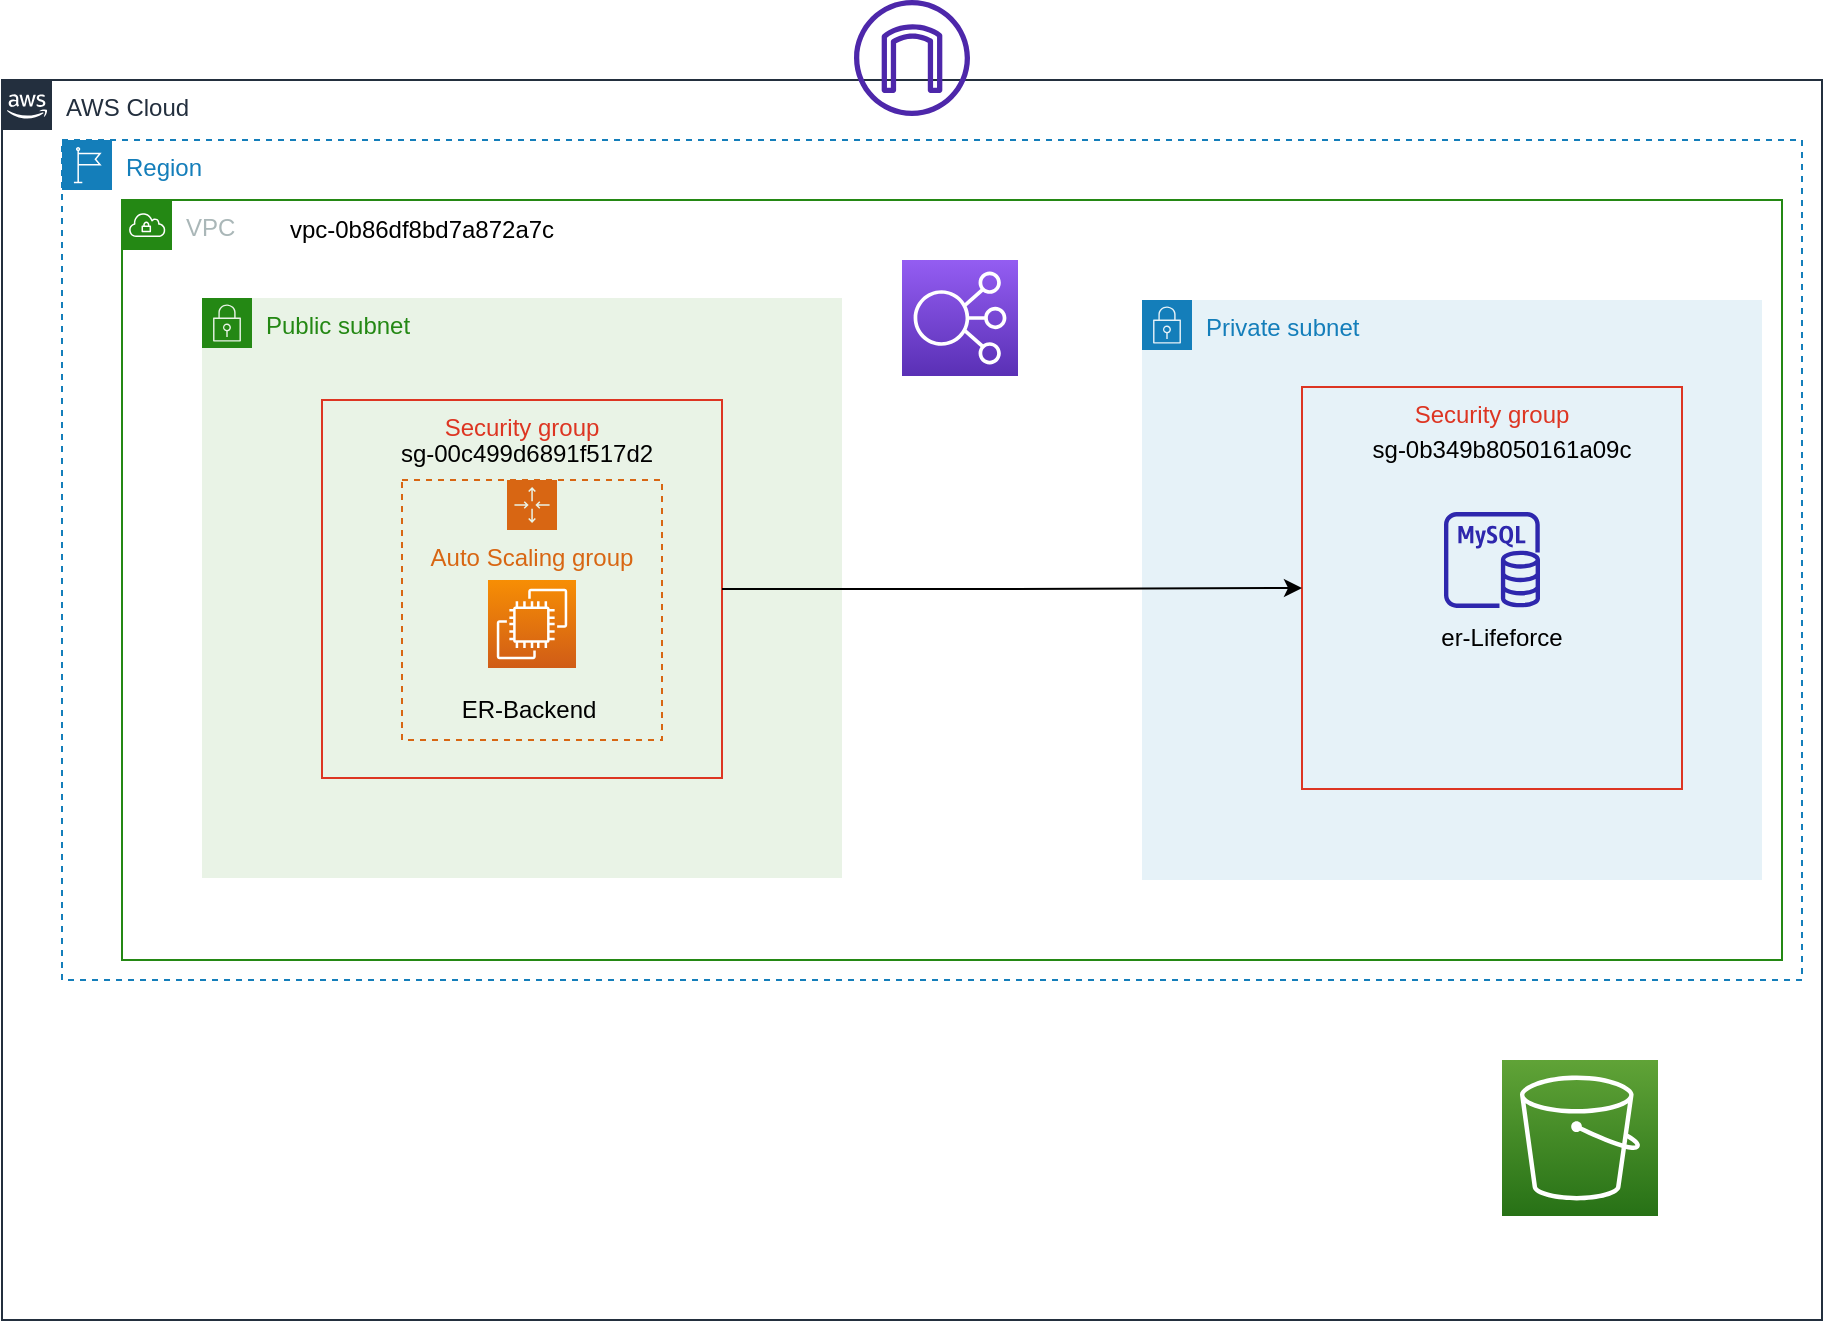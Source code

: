 <mxfile version="20.8.3" type="github">
  <diagram id="EOvXC8gpYLb7TujhmF_s" name="Page-1">
    <mxGraphModel dx="1923" dy="1576" grid="1" gridSize="10" guides="1" tooltips="1" connect="1" arrows="1" fold="1" page="1" pageScale="1" pageWidth="850" pageHeight="1100" math="0" shadow="0">
      <root>
        <mxCell id="0" />
        <mxCell id="1" parent="0" />
        <mxCell id="5pIbd-vVQexbnZ4Y1Vy5-4" value="AWS Cloud" style="points=[[0,0],[0.25,0],[0.5,0],[0.75,0],[1,0],[1,0.25],[1,0.5],[1,0.75],[1,1],[0.75,1],[0.5,1],[0.25,1],[0,1],[0,0.75],[0,0.5],[0,0.25]];outlineConnect=0;gradientColor=none;html=1;whiteSpace=wrap;fontSize=12;fontStyle=0;container=1;pointerEvents=0;collapsible=0;recursiveResize=0;shape=mxgraph.aws4.group;grIcon=mxgraph.aws4.group_aws_cloud_alt;strokeColor=#232F3E;fillColor=none;verticalAlign=top;align=left;spacingLeft=30;fontColor=#232F3E;dashed=0;" vertex="1" parent="1">
          <mxGeometry x="-100" y="-80" width="910" height="620" as="geometry" />
        </mxCell>
        <mxCell id="5pIbd-vVQexbnZ4Y1Vy5-5" value="Private subnet" style="points=[[0,0],[0.25,0],[0.5,0],[0.75,0],[1,0],[1,0.25],[1,0.5],[1,0.75],[1,1],[0.75,1],[0.5,1],[0.25,1],[0,1],[0,0.75],[0,0.5],[0,0.25]];outlineConnect=0;gradientColor=none;html=1;whiteSpace=wrap;fontSize=12;fontStyle=0;container=1;pointerEvents=0;collapsible=0;recursiveResize=0;shape=mxgraph.aws4.group;grIcon=mxgraph.aws4.group_security_group;grStroke=0;strokeColor=#147EBA;fillColor=#E6F2F8;verticalAlign=top;align=left;spacingLeft=30;fontColor=#147EBA;dashed=0;" vertex="1" parent="5pIbd-vVQexbnZ4Y1Vy5-4">
          <mxGeometry x="570" y="110" width="310" height="290" as="geometry" />
        </mxCell>
        <mxCell id="5pIbd-vVQexbnZ4Y1Vy5-6" value="VPC" style="points=[[0,0],[0.25,0],[0.5,0],[0.75,0],[1,0],[1,0.25],[1,0.5],[1,0.75],[1,1],[0.75,1],[0.5,1],[0.25,1],[0,1],[0,0.75],[0,0.5],[0,0.25]];outlineConnect=0;gradientColor=none;html=1;whiteSpace=wrap;fontSize=12;fontStyle=0;container=1;pointerEvents=0;collapsible=0;recursiveResize=0;shape=mxgraph.aws4.group;grIcon=mxgraph.aws4.group_vpc;strokeColor=#248814;fillColor=none;verticalAlign=top;align=left;spacingLeft=30;fontColor=#AAB7B8;dashed=0;" vertex="1" parent="5pIbd-vVQexbnZ4Y1Vy5-4">
          <mxGeometry x="60" y="60" width="830" height="380" as="geometry" />
        </mxCell>
        <mxCell id="5pIbd-vVQexbnZ4Y1Vy5-7" value="Region" style="points=[[0,0],[0.25,0],[0.5,0],[0.75,0],[1,0],[1,0.25],[1,0.5],[1,0.75],[1,1],[0.75,1],[0.5,1],[0.25,1],[0,1],[0,0.75],[0,0.5],[0,0.25]];outlineConnect=0;gradientColor=none;html=1;whiteSpace=wrap;fontSize=12;fontStyle=0;container=1;pointerEvents=0;collapsible=0;recursiveResize=0;shape=mxgraph.aws4.group;grIcon=mxgraph.aws4.group_region;strokeColor=#147EBA;fillColor=none;verticalAlign=top;align=left;spacingLeft=30;fontColor=#147EBA;dashed=1;" vertex="1" parent="5pIbd-vVQexbnZ4Y1Vy5-4">
          <mxGeometry x="30" y="30" width="870" height="420" as="geometry" />
        </mxCell>
        <mxCell id="5pIbd-vVQexbnZ4Y1Vy5-8" value="Security group" style="fillColor=none;strokeColor=#DD3522;verticalAlign=top;fontStyle=0;fontColor=#DD3522;" vertex="1" parent="5pIbd-vVQexbnZ4Y1Vy5-7">
          <mxGeometry x="620" y="123.5" width="190" height="201" as="geometry" />
        </mxCell>
        <mxCell id="5pIbd-vVQexbnZ4Y1Vy5-1" value="" style="sketch=0;outlineConnect=0;fontColor=#232F3E;gradientColor=none;fillColor=#2E27AD;strokeColor=none;dashed=0;verticalLabelPosition=bottom;verticalAlign=top;align=center;html=1;fontSize=12;fontStyle=0;aspect=fixed;pointerEvents=1;shape=mxgraph.aws4.rds_mysql_instance;" vertex="1" parent="5pIbd-vVQexbnZ4Y1Vy5-7">
          <mxGeometry x="691" y="186" width="48" height="48" as="geometry" />
        </mxCell>
        <mxCell id="5pIbd-vVQexbnZ4Y1Vy5-3" value="er-Lifeforce" style="text;html=1;strokeColor=none;fillColor=none;align=center;verticalAlign=middle;whiteSpace=wrap;rounded=0;" vertex="1" parent="5pIbd-vVQexbnZ4Y1Vy5-7">
          <mxGeometry x="680" y="234" width="80" height="30" as="geometry" />
        </mxCell>
        <mxCell id="5pIbd-vVQexbnZ4Y1Vy5-10" value="Public subnet" style="points=[[0,0],[0.25,0],[0.5,0],[0.75,0],[1,0],[1,0.25],[1,0.5],[1,0.75],[1,1],[0.75,1],[0.5,1],[0.25,1],[0,1],[0,0.75],[0,0.5],[0,0.25]];outlineConnect=0;gradientColor=none;html=1;whiteSpace=wrap;fontSize=12;fontStyle=0;container=1;pointerEvents=0;collapsible=0;recursiveResize=0;shape=mxgraph.aws4.group;grIcon=mxgraph.aws4.group_security_group;grStroke=0;strokeColor=#248814;fillColor=#E9F3E6;verticalAlign=top;align=left;spacingLeft=30;fontColor=#248814;dashed=0;" vertex="1" parent="5pIbd-vVQexbnZ4Y1Vy5-7">
          <mxGeometry x="70" y="79" width="320" height="290" as="geometry" />
        </mxCell>
        <mxCell id="5pIbd-vVQexbnZ4Y1Vy5-11" value="Security group" style="fillColor=none;strokeColor=#DD3522;verticalAlign=top;fontStyle=0;fontColor=#DD3522;" vertex="1" parent="5pIbd-vVQexbnZ4Y1Vy5-10">
          <mxGeometry x="60" y="51" width="200" height="189" as="geometry" />
        </mxCell>
        <mxCell id="5pIbd-vVQexbnZ4Y1Vy5-12" value="Auto Scaling group" style="points=[[0,0],[0.25,0],[0.5,0],[0.75,0],[1,0],[1,0.25],[1,0.5],[1,0.75],[1,1],[0.75,1],[0.5,1],[0.25,1],[0,1],[0,0.75],[0,0.5],[0,0.25]];outlineConnect=0;gradientColor=none;html=1;whiteSpace=wrap;fontSize=12;fontStyle=0;container=1;pointerEvents=0;collapsible=0;recursiveResize=0;shape=mxgraph.aws4.groupCenter;grIcon=mxgraph.aws4.group_auto_scaling_group;grStroke=1;strokeColor=#D86613;fillColor=none;verticalAlign=top;align=center;fontColor=#D86613;dashed=1;spacingTop=25;" vertex="1" parent="5pIbd-vVQexbnZ4Y1Vy5-10">
          <mxGeometry x="100" y="91" width="130" height="130" as="geometry" />
        </mxCell>
        <mxCell id="5pIbd-vVQexbnZ4Y1Vy5-13" value="" style="sketch=0;points=[[0,0,0],[0.25,0,0],[0.5,0,0],[0.75,0,0],[1,0,0],[0,1,0],[0.25,1,0],[0.5,1,0],[0.75,1,0],[1,1,0],[0,0.25,0],[0,0.5,0],[0,0.75,0],[1,0.25,0],[1,0.5,0],[1,0.75,0]];outlineConnect=0;fontColor=#232F3E;gradientColor=#F78E04;gradientDirection=north;fillColor=#D05C17;strokeColor=#ffffff;dashed=0;verticalLabelPosition=bottom;verticalAlign=top;align=center;html=1;fontSize=12;fontStyle=0;aspect=fixed;shape=mxgraph.aws4.resourceIcon;resIcon=mxgraph.aws4.ec2;" vertex="1" parent="5pIbd-vVQexbnZ4Y1Vy5-10">
          <mxGeometry x="143" y="141" width="44" height="44" as="geometry" />
        </mxCell>
        <mxCell id="5pIbd-vVQexbnZ4Y1Vy5-19" value="ER-Backend" style="text;html=1;strokeColor=none;fillColor=none;align=center;verticalAlign=middle;whiteSpace=wrap;rounded=0;" vertex="1" parent="5pIbd-vVQexbnZ4Y1Vy5-10">
          <mxGeometry x="127" y="191" width="73" height="30" as="geometry" />
        </mxCell>
        <mxCell id="5pIbd-vVQexbnZ4Y1Vy5-20" value="&lt;span class=&quot;awsui-util-status-positive&quot;&gt;sg-00c499d6891f517d2&lt;/span&gt;" style="text;html=1;strokeColor=none;fillColor=none;align=center;verticalAlign=middle;whiteSpace=wrap;rounded=0;" vertex="1" parent="5pIbd-vVQexbnZ4Y1Vy5-10">
          <mxGeometry x="94" y="63" width="137" height="30" as="geometry" />
        </mxCell>
        <mxCell id="5pIbd-vVQexbnZ4Y1Vy5-2" value="&lt;span class=&quot;awsui-util-status-positive&quot;&gt;sg-0b349b8050161a09c&lt;/span&gt;" style="text;html=1;strokeColor=none;fillColor=none;align=center;verticalAlign=middle;whiteSpace=wrap;rounded=0;" vertex="1" parent="5pIbd-vVQexbnZ4Y1Vy5-7">
          <mxGeometry x="640" y="140" width="160" height="30" as="geometry" />
        </mxCell>
        <mxCell id="5pIbd-vVQexbnZ4Y1Vy5-15" value="" style="sketch=0;points=[[0,0,0],[0.25,0,0],[0.5,0,0],[0.75,0,0],[1,0,0],[0,1,0],[0.25,1,0],[0.5,1,0],[0.75,1,0],[1,1,0],[0,0.25,0],[0,0.5,0],[0,0.75,0],[1,0.25,0],[1,0.5,0],[1,0.75,0]];outlineConnect=0;fontColor=#232F3E;gradientColor=#945DF2;gradientDirection=north;fillColor=#5A30B5;strokeColor=#ffffff;dashed=0;verticalLabelPosition=bottom;verticalAlign=top;align=center;html=1;fontSize=12;fontStyle=0;aspect=fixed;shape=mxgraph.aws4.resourceIcon;resIcon=mxgraph.aws4.elastic_load_balancing;" vertex="1" parent="5pIbd-vVQexbnZ4Y1Vy5-7">
          <mxGeometry x="420" y="60" width="58" height="58" as="geometry" />
        </mxCell>
        <mxCell id="5pIbd-vVQexbnZ4Y1Vy5-18" value="vpc-0b86df8bd7a872a7c" style="text;html=1;strokeColor=none;fillColor=none;align=center;verticalAlign=middle;whiteSpace=wrap;rounded=0;" vertex="1" parent="5pIbd-vVQexbnZ4Y1Vy5-7">
          <mxGeometry x="90" y="30" width="180" height="30" as="geometry" />
        </mxCell>
        <mxCell id="5pIbd-vVQexbnZ4Y1Vy5-23" style="edgeStyle=orthogonalEdgeStyle;rounded=0;orthogonalLoop=1;jettySize=auto;html=1;" edge="1" parent="5pIbd-vVQexbnZ4Y1Vy5-7" source="5pIbd-vVQexbnZ4Y1Vy5-11" target="5pIbd-vVQexbnZ4Y1Vy5-8">
          <mxGeometry relative="1" as="geometry" />
        </mxCell>
        <mxCell id="5pIbd-vVQexbnZ4Y1Vy5-14" value="" style="sketch=0;points=[[0,0,0],[0.25,0,0],[0.5,0,0],[0.75,0,0],[1,0,0],[0,1,0],[0.25,1,0],[0.5,1,0],[0.75,1,0],[1,1,0],[0,0.25,0],[0,0.5,0],[0,0.75,0],[1,0.25,0],[1,0.5,0],[1,0.75,0]];outlineConnect=0;fontColor=#232F3E;gradientColor=#60A337;gradientDirection=north;fillColor=#277116;strokeColor=#ffffff;dashed=0;verticalLabelPosition=bottom;verticalAlign=top;align=center;html=1;fontSize=12;fontStyle=0;aspect=fixed;shape=mxgraph.aws4.resourceIcon;resIcon=mxgraph.aws4.s3;" vertex="1" parent="5pIbd-vVQexbnZ4Y1Vy5-4">
          <mxGeometry x="750" y="490" width="78" height="78" as="geometry" />
        </mxCell>
        <mxCell id="5pIbd-vVQexbnZ4Y1Vy5-17" value="" style="sketch=0;outlineConnect=0;fontColor=#232F3E;gradientColor=none;fillColor=#4D27AA;strokeColor=none;dashed=0;verticalLabelPosition=bottom;verticalAlign=top;align=center;html=1;fontSize=12;fontStyle=0;aspect=fixed;pointerEvents=1;shape=mxgraph.aws4.internet_gateway;" vertex="1" parent="1">
          <mxGeometry x="326" y="-120" width="58" height="58" as="geometry" />
        </mxCell>
      </root>
    </mxGraphModel>
  </diagram>
</mxfile>
